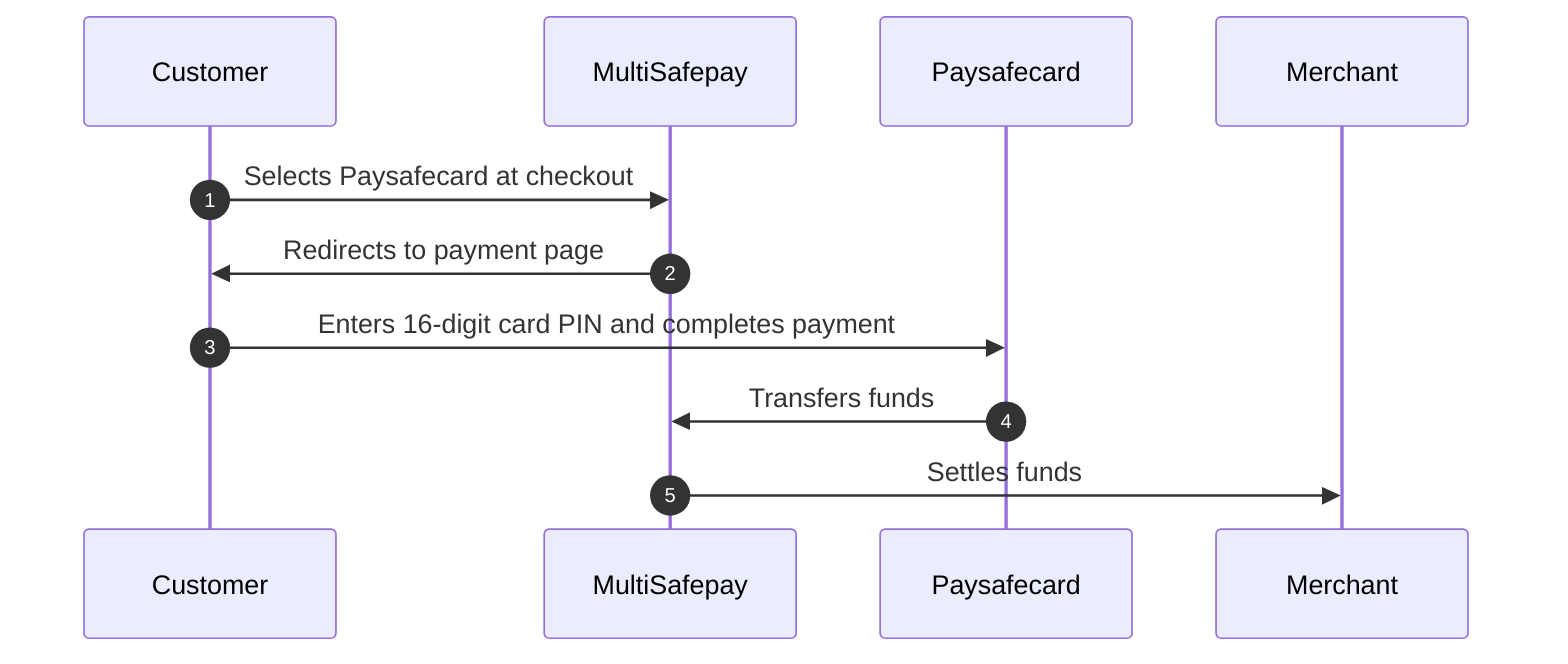 sequenceDiagram
    autonumber
    participant C as Customer
    participant Mu as MultiSafepay
    participant P as Paysafecard
    participant Me as Merchant

    C->>Mu: Selects Paysafecard at checkout
    Mu->>C: Redirects to payment page
    C->>P: Enters 16-digit card PIN and completes payment
    P->>Mu: Transfers funds 
    Mu->>Me: Settles funds